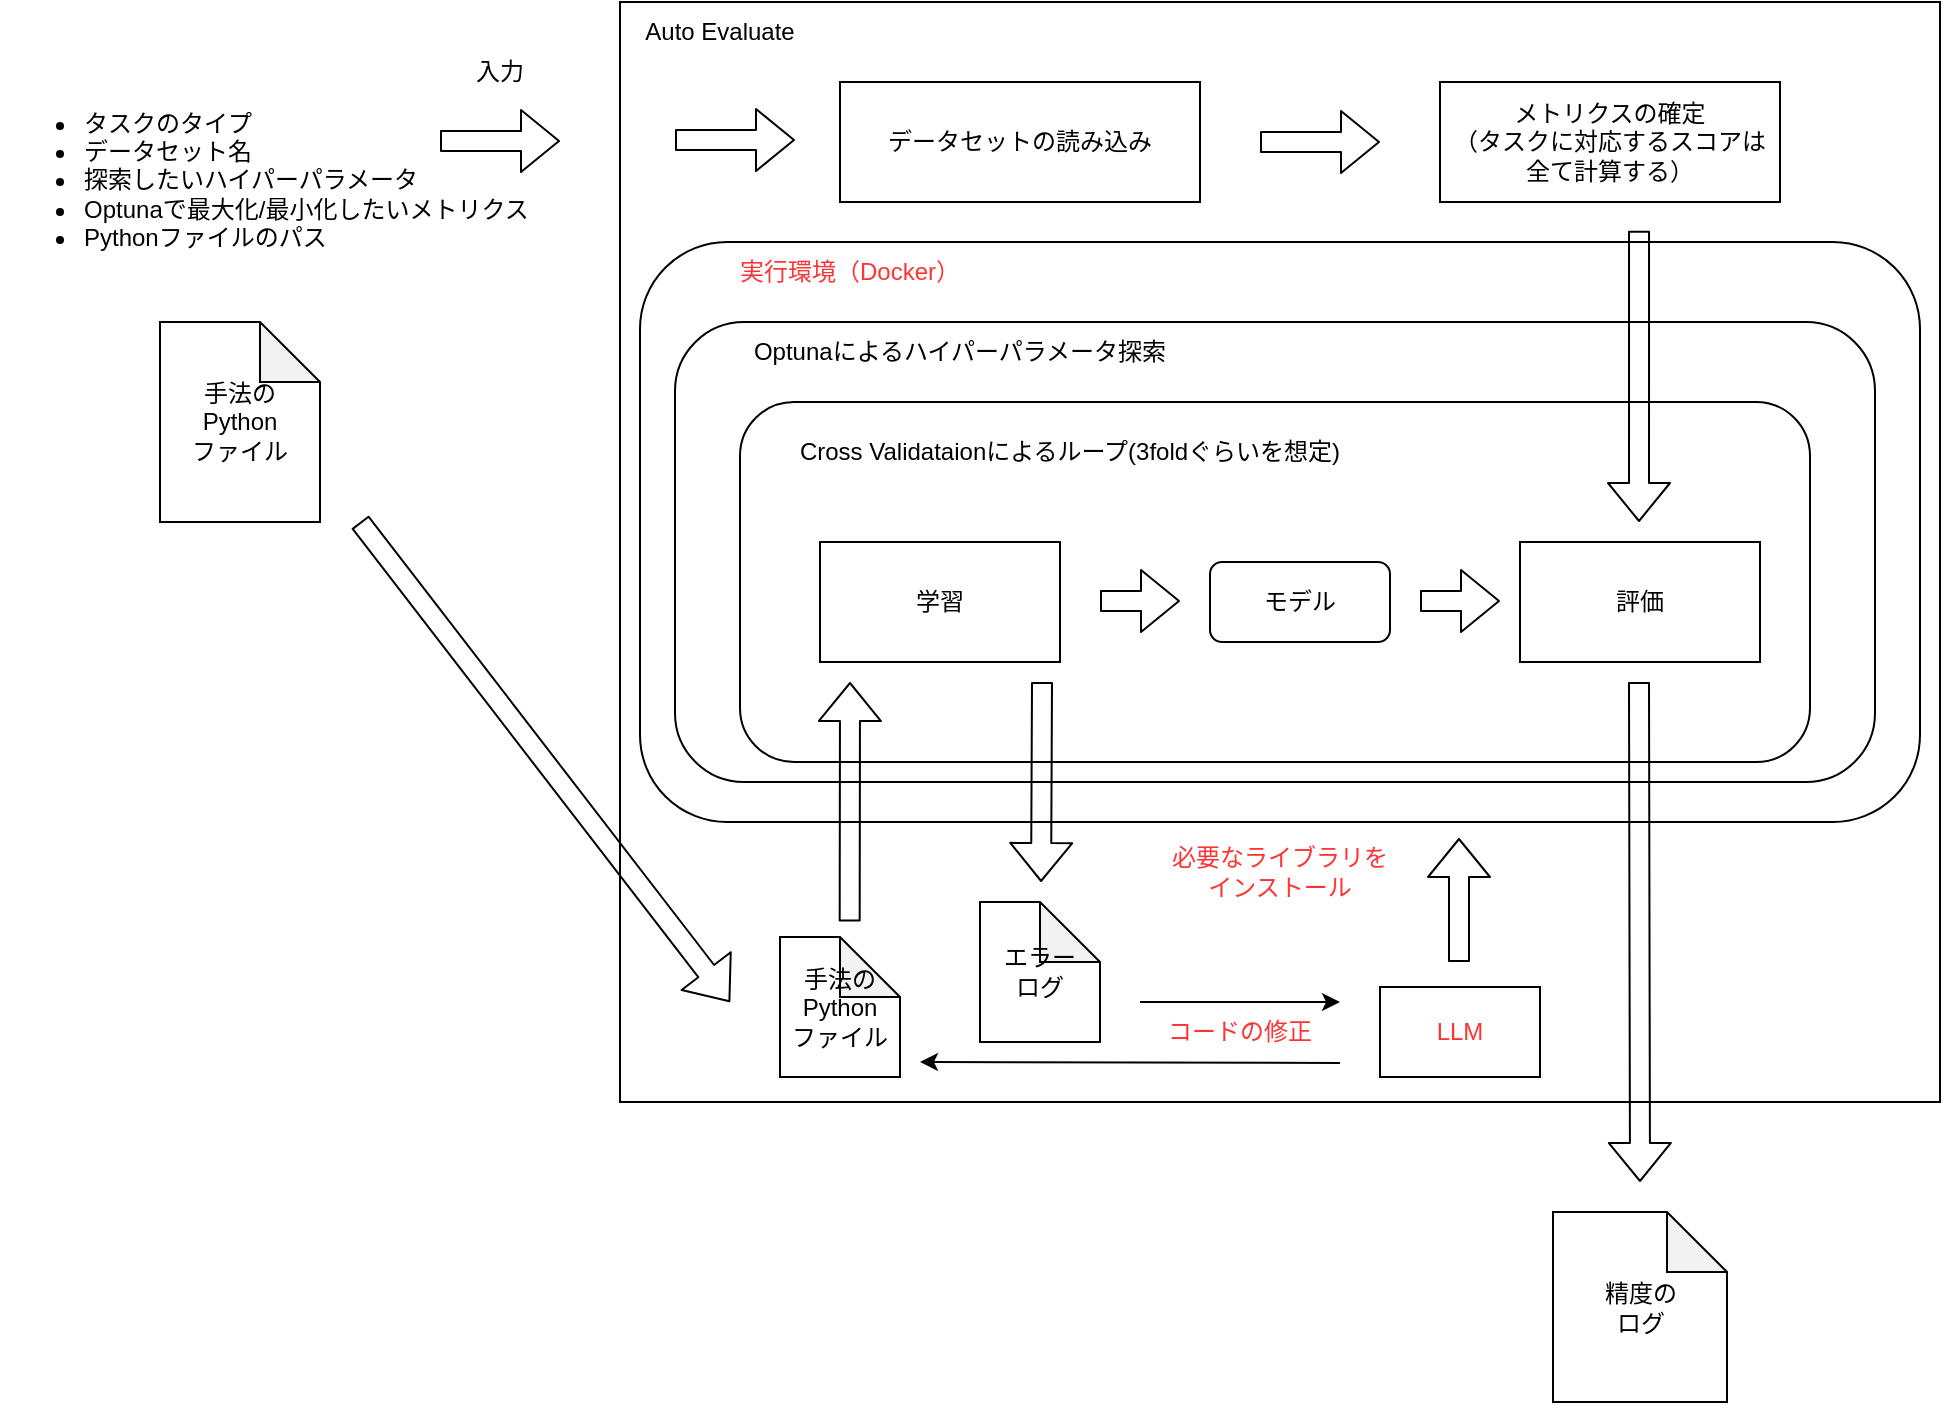 <mxfile>
    <diagram id="9aL8Li8Np5pivJQNght9" name="ページ1">
        <mxGraphModel dx="1710" dy="2279" grid="1" gridSize="10" guides="1" tooltips="1" connect="1" arrows="1" fold="1" page="1" pageScale="1" pageWidth="827" pageHeight="1169" background="none" math="0" shadow="0">
            <root>
                <mxCell id="0"/>
                <mxCell id="1" parent="0"/>
                <mxCell id="3" value="" style="rounded=0;whiteSpace=wrap;html=1;" parent="1" vertex="1">
                    <mxGeometry x="290" y="-20" width="660" height="550" as="geometry"/>
                </mxCell>
                <mxCell id="34" value="" style="rounded=1;whiteSpace=wrap;html=1;" parent="1" vertex="1">
                    <mxGeometry x="300" y="100" width="640" height="290" as="geometry"/>
                </mxCell>
                <mxCell id="15" value="" style="rounded=1;whiteSpace=wrap;html=1;" parent="1" vertex="1">
                    <mxGeometry x="317.5" y="140" width="600" height="230" as="geometry"/>
                </mxCell>
                <mxCell id="14" value="" style="rounded=1;whiteSpace=wrap;html=1;" parent="1" vertex="1">
                    <mxGeometry x="350" y="180" width="535" height="180" as="geometry"/>
                </mxCell>
                <mxCell id="2" value="手法の&lt;br&gt;Python&lt;br&gt;ファイル" style="shape=note;whiteSpace=wrap;html=1;backgroundOutline=1;darkOpacity=0.05;" parent="1" vertex="1">
                    <mxGeometry x="60" y="140" width="80" height="100" as="geometry"/>
                </mxCell>
                <mxCell id="4" value="&lt;ul&gt;&lt;li&gt;タスクのタイプ&lt;/li&gt;&lt;li&gt;データセット名&lt;/li&gt;&lt;li&gt;探索したいハイパーパラメータ&lt;/li&gt;&lt;li&gt;Optunaで最大化/最小化したいメトリクス&lt;/li&gt;&lt;li&gt;Pythonファイルのパス&lt;/li&gt;&lt;/ul&gt;" style="text;html=1;strokeColor=none;fillColor=none;align=left;verticalAlign=middle;whiteSpace=wrap;rounded=0;" parent="1" vertex="1">
                    <mxGeometry x="-20" width="270" height="137.5" as="geometry"/>
                </mxCell>
                <mxCell id="7" value="" style="shape=flexArrow;endArrow=classic;html=1;" parent="1" edge="1">
                    <mxGeometry width="50" height="50" relative="1" as="geometry">
                        <mxPoint x="160" y="240" as="sourcePoint"/>
                        <mxPoint x="345" y="480" as="targetPoint"/>
                    </mxGeometry>
                </mxCell>
                <mxCell id="9" value="入力" style="text;html=1;strokeColor=none;fillColor=none;align=center;verticalAlign=middle;whiteSpace=wrap;rounded=0;" parent="1" vertex="1">
                    <mxGeometry x="200" width="60" height="30" as="geometry"/>
                </mxCell>
                <mxCell id="11" value="学習" style="rounded=0;whiteSpace=wrap;html=1;" parent="1" vertex="1">
                    <mxGeometry x="390" y="250" width="120" height="60" as="geometry"/>
                </mxCell>
                <mxCell id="13" value="評価" style="rounded=0;whiteSpace=wrap;html=1;" parent="1" vertex="1">
                    <mxGeometry x="740" y="250" width="120" height="60" as="geometry"/>
                </mxCell>
                <mxCell id="16" value="Auto Evaluate" style="text;html=1;strokeColor=none;fillColor=none;align=center;verticalAlign=middle;whiteSpace=wrap;rounded=0;" parent="1" vertex="1">
                    <mxGeometry x="290" y="-20" width="100" height="30" as="geometry"/>
                </mxCell>
                <mxCell id="17" value="Optunaによるハイパーパラメータ探索" style="text;html=1;strokeColor=none;fillColor=none;align=center;verticalAlign=middle;whiteSpace=wrap;rounded=0;" parent="1" vertex="1">
                    <mxGeometry x="335" y="140" width="250" height="30" as="geometry"/>
                </mxCell>
                <mxCell id="18" value="Cross Validataionによるループ(3foldぐらいを想定)" style="text;html=1;strokeColor=none;fillColor=none;align=center;verticalAlign=middle;whiteSpace=wrap;rounded=0;" parent="1" vertex="1">
                    <mxGeometry x="360" y="190" width="310" height="30" as="geometry"/>
                </mxCell>
                <mxCell id="19" value="" style="shape=flexArrow;endArrow=classic;html=1;" parent="1" edge="1">
                    <mxGeometry width="50" height="50" relative="1" as="geometry">
                        <mxPoint x="799.5" y="320" as="sourcePoint"/>
                        <mxPoint x="800" y="570" as="targetPoint"/>
                    </mxGeometry>
                </mxCell>
                <mxCell id="20" value="データセットの読み込み" style="rounded=0;whiteSpace=wrap;html=1;" parent="1" vertex="1">
                    <mxGeometry x="400" y="20" width="180" height="60" as="geometry"/>
                </mxCell>
                <mxCell id="21" value="" style="shape=flexArrow;endArrow=classic;html=1;" parent="1" edge="1">
                    <mxGeometry width="50" height="50" relative="1" as="geometry">
                        <mxPoint x="317.5" y="49" as="sourcePoint"/>
                        <mxPoint x="377.5" y="49" as="targetPoint"/>
                    </mxGeometry>
                </mxCell>
                <mxCell id="22" value="" style="shape=flexArrow;endArrow=classic;html=1;" parent="1" edge="1">
                    <mxGeometry width="50" height="50" relative="1" as="geometry">
                        <mxPoint x="610" y="50" as="sourcePoint"/>
                        <mxPoint x="670" y="50" as="targetPoint"/>
                    </mxGeometry>
                </mxCell>
                <mxCell id="24" value="メトリクスの確定&lt;br&gt;（タスクに対応するスコアは&lt;br&gt;全て計算する）" style="rounded=0;whiteSpace=wrap;html=1;" parent="1" vertex="1">
                    <mxGeometry x="700" y="20" width="170" height="60" as="geometry"/>
                </mxCell>
                <mxCell id="25" value="" style="shape=flexArrow;endArrow=classic;html=1;exitX=0.772;exitY=0.208;exitDx=0;exitDy=0;exitPerimeter=0;" parent="1" source="3" edge="1">
                    <mxGeometry width="50" height="50" relative="1" as="geometry">
                        <mxPoint x="800" y="120" as="sourcePoint"/>
                        <mxPoint x="799.5" y="240" as="targetPoint"/>
                    </mxGeometry>
                </mxCell>
                <mxCell id="26" value="手法の&lt;br&gt;Python&lt;br&gt;ファイル" style="shape=note;whiteSpace=wrap;html=1;backgroundOutline=1;darkOpacity=0.05;" parent="1" vertex="1">
                    <mxGeometry x="370" y="447.5" width="60" height="70" as="geometry"/>
                </mxCell>
                <mxCell id="27" value="" style="shape=flexArrow;endArrow=classic;html=1;exitX=0.174;exitY=0.836;exitDx=0;exitDy=0;exitPerimeter=0;" parent="1" source="3" edge="1">
                    <mxGeometry width="50" height="50" relative="1" as="geometry">
                        <mxPoint x="404.5" y="400" as="sourcePoint"/>
                        <mxPoint x="405" y="320" as="targetPoint"/>
                    </mxGeometry>
                </mxCell>
                <mxCell id="30" value="精度の&lt;br&gt;ログ" style="shape=note;whiteSpace=wrap;html=1;backgroundOutline=1;darkOpacity=0.05;" parent="1" vertex="1">
                    <mxGeometry x="756.5" y="585" width="87" height="95" as="geometry"/>
                </mxCell>
                <mxCell id="31" value="" style="shape=flexArrow;endArrow=classic;html=1;entryX=0.319;entryY=0.8;entryDx=0;entryDy=0;entryPerimeter=0;" parent="1" target="3" edge="1">
                    <mxGeometry width="50" height="50" relative="1" as="geometry">
                        <mxPoint x="501" y="320" as="sourcePoint"/>
                        <mxPoint x="500.5" y="400" as="targetPoint"/>
                    </mxGeometry>
                </mxCell>
                <mxCell id="32" value="エラー&lt;br&gt;ログ" style="shape=note;whiteSpace=wrap;html=1;backgroundOutline=1;darkOpacity=0.05;" parent="1" vertex="1">
                    <mxGeometry x="470" y="430" width="60" height="70" as="geometry"/>
                </mxCell>
                <mxCell id="33" value="LLM" style="rounded=0;whiteSpace=wrap;html=1;fontColor=#FF3333;" parent="1" vertex="1">
                    <mxGeometry x="670" y="472.5" width="80" height="45" as="geometry"/>
                </mxCell>
                <mxCell id="35" value="実行環境（Docker）" style="text;html=1;align=center;verticalAlign=middle;whiteSpace=wrap;rounded=0;fontColor=#FF3333;" parent="1" vertex="1">
                    <mxGeometry x="320" y="100" width="170" height="30" as="geometry"/>
                </mxCell>
                <mxCell id="36" value="" style="endArrow=classic;html=1;" parent="1" edge="1">
                    <mxGeometry width="50" height="50" relative="1" as="geometry">
                        <mxPoint x="650" y="510.5" as="sourcePoint"/>
                        <mxPoint x="440" y="510" as="targetPoint"/>
                    </mxGeometry>
                </mxCell>
                <mxCell id="37" value="" style="shape=flexArrow;endArrow=classic;html=1;" parent="1" edge="1">
                    <mxGeometry width="50" height="50" relative="1" as="geometry">
                        <mxPoint x="709.5" y="460" as="sourcePoint"/>
                        <mxPoint x="709.5" y="398" as="targetPoint"/>
                    </mxGeometry>
                </mxCell>
                <mxCell id="38" value="必要なライブラリを&lt;br&gt;インストール" style="text;html=1;strokeColor=none;fillColor=none;align=center;verticalAlign=middle;whiteSpace=wrap;rounded=0;fontColor=#FF3333;" parent="1" vertex="1">
                    <mxGeometry x="545" y="400" width="150" height="30" as="geometry"/>
                </mxCell>
                <mxCell id="39" value="コードの修正" style="text;html=1;strokeColor=none;fillColor=none;align=center;verticalAlign=middle;whiteSpace=wrap;rounded=0;fontColor=#FF3333;" parent="1" vertex="1">
                    <mxGeometry x="550" y="480" width="100" height="30" as="geometry"/>
                </mxCell>
                <mxCell id="40" value="" style="shape=flexArrow;endArrow=classic;html=1;" parent="1" edge="1">
                    <mxGeometry width="50" height="50" relative="1" as="geometry">
                        <mxPoint x="530" y="279.5" as="sourcePoint"/>
                        <mxPoint x="570" y="279.5" as="targetPoint"/>
                    </mxGeometry>
                </mxCell>
                <mxCell id="41" value="" style="shape=flexArrow;endArrow=classic;html=1;" parent="1" edge="1">
                    <mxGeometry width="50" height="50" relative="1" as="geometry">
                        <mxPoint x="690" y="279.5" as="sourcePoint"/>
                        <mxPoint x="730" y="279.5" as="targetPoint"/>
                    </mxGeometry>
                </mxCell>
                <mxCell id="43" value="モデル" style="rounded=1;whiteSpace=wrap;html=1;" parent="1" vertex="1">
                    <mxGeometry x="585" y="260" width="90" height="40" as="geometry"/>
                </mxCell>
                <mxCell id="44" value="" style="shape=flexArrow;endArrow=classic;html=1;" parent="1" edge="1">
                    <mxGeometry width="50" height="50" relative="1" as="geometry">
                        <mxPoint x="200" y="49.5" as="sourcePoint"/>
                        <mxPoint x="260" y="49.5" as="targetPoint"/>
                    </mxGeometry>
                </mxCell>
                <mxCell id="45" value="" style="endArrow=classic;html=1;" edge="1" parent="1">
                    <mxGeometry width="50" height="50" relative="1" as="geometry">
                        <mxPoint x="550" y="480" as="sourcePoint"/>
                        <mxPoint x="650" y="480" as="targetPoint"/>
                    </mxGeometry>
                </mxCell>
            </root>
        </mxGraphModel>
    </diagram>
</mxfile>
